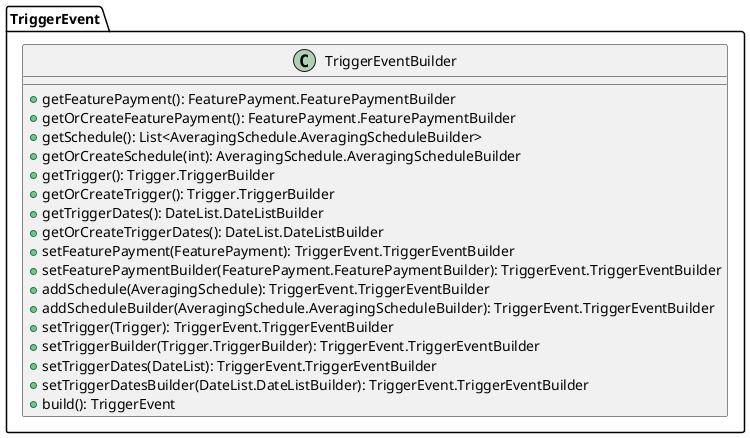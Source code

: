@startuml

    class TriggerEvent.TriggerEventBuilder [[TriggerEvent.TriggerEventBuilder.html]] {
        +getFeaturePayment(): FeaturePayment.FeaturePaymentBuilder
        +getOrCreateFeaturePayment(): FeaturePayment.FeaturePaymentBuilder
        +getSchedule(): List<AveragingSchedule.AveragingScheduleBuilder>
        +getOrCreateSchedule(int): AveragingSchedule.AveragingScheduleBuilder
        +getTrigger(): Trigger.TriggerBuilder
        +getOrCreateTrigger(): Trigger.TriggerBuilder
        +getTriggerDates(): DateList.DateListBuilder
        +getOrCreateTriggerDates(): DateList.DateListBuilder
        +setFeaturePayment(FeaturePayment): TriggerEvent.TriggerEventBuilder
        +setFeaturePaymentBuilder(FeaturePayment.FeaturePaymentBuilder): TriggerEvent.TriggerEventBuilder
        +addSchedule(AveragingSchedule): TriggerEvent.TriggerEventBuilder
        +addScheduleBuilder(AveragingSchedule.AveragingScheduleBuilder): TriggerEvent.TriggerEventBuilder
        +setTrigger(Trigger): TriggerEvent.TriggerEventBuilder
        +setTriggerBuilder(Trigger.TriggerBuilder): TriggerEvent.TriggerEventBuilder
        +setTriggerDates(DateList): TriggerEvent.TriggerEventBuilder
        +setTriggerDatesBuilder(DateList.DateListBuilder): TriggerEvent.TriggerEventBuilder
        +build(): TriggerEvent
    }

@enduml
